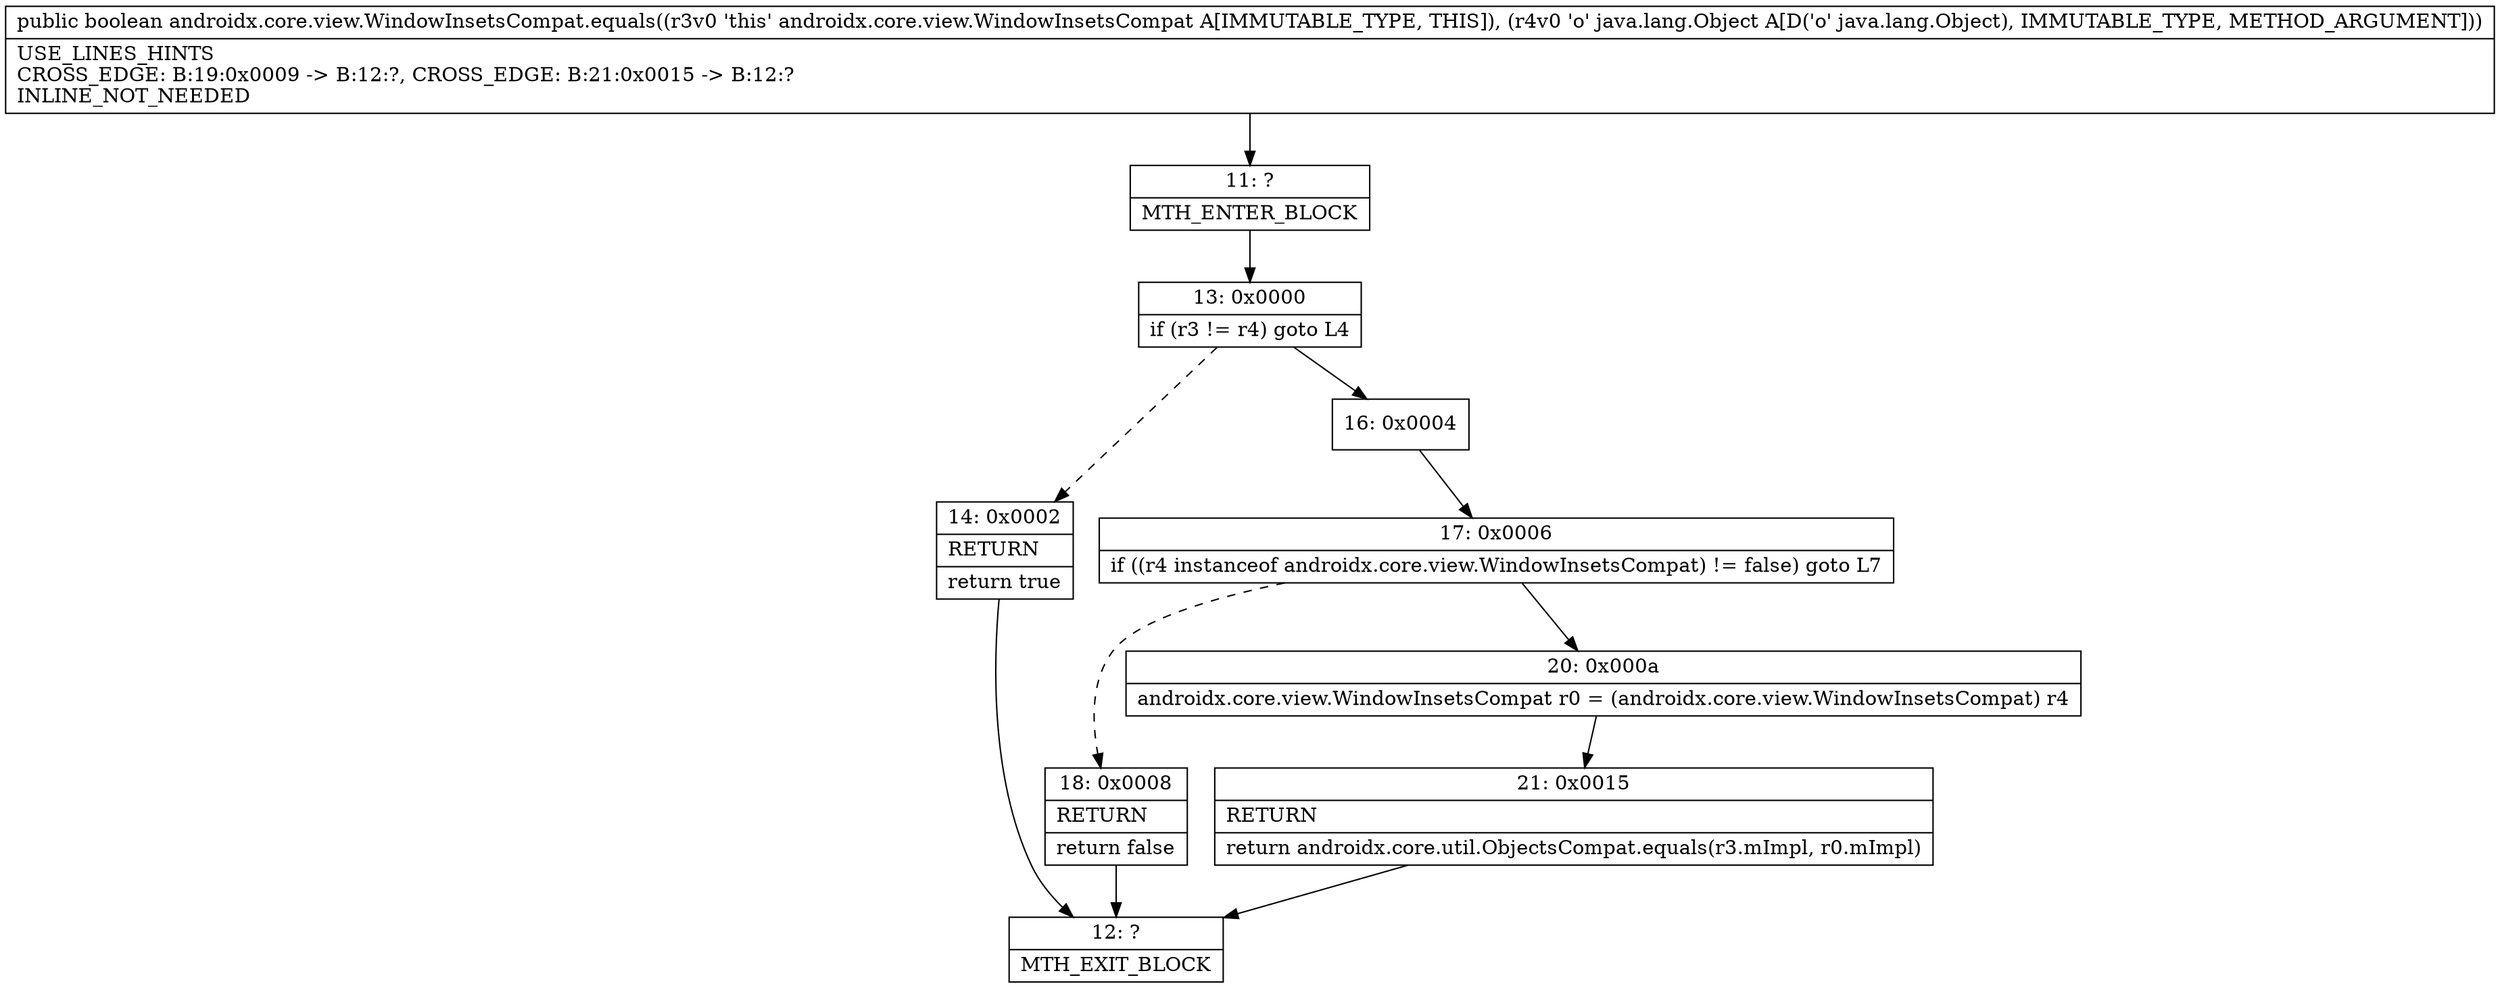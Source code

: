 digraph "CFG forandroidx.core.view.WindowInsetsCompat.equals(Ljava\/lang\/Object;)Z" {
Node_11 [shape=record,label="{11\:\ ?|MTH_ENTER_BLOCK\l}"];
Node_13 [shape=record,label="{13\:\ 0x0000|if (r3 != r4) goto L4\l}"];
Node_14 [shape=record,label="{14\:\ 0x0002|RETURN\l|return true\l}"];
Node_12 [shape=record,label="{12\:\ ?|MTH_EXIT_BLOCK\l}"];
Node_16 [shape=record,label="{16\:\ 0x0004}"];
Node_17 [shape=record,label="{17\:\ 0x0006|if ((r4 instanceof androidx.core.view.WindowInsetsCompat) != false) goto L7\l}"];
Node_18 [shape=record,label="{18\:\ 0x0008|RETURN\l|return false\l}"];
Node_20 [shape=record,label="{20\:\ 0x000a|androidx.core.view.WindowInsetsCompat r0 = (androidx.core.view.WindowInsetsCompat) r4\l}"];
Node_21 [shape=record,label="{21\:\ 0x0015|RETURN\l|return androidx.core.util.ObjectsCompat.equals(r3.mImpl, r0.mImpl)\l}"];
MethodNode[shape=record,label="{public boolean androidx.core.view.WindowInsetsCompat.equals((r3v0 'this' androidx.core.view.WindowInsetsCompat A[IMMUTABLE_TYPE, THIS]), (r4v0 'o' java.lang.Object A[D('o' java.lang.Object), IMMUTABLE_TYPE, METHOD_ARGUMENT]))  | USE_LINES_HINTS\lCROSS_EDGE: B:19:0x0009 \-\> B:12:?, CROSS_EDGE: B:21:0x0015 \-\> B:12:?\lINLINE_NOT_NEEDED\l}"];
MethodNode -> Node_11;Node_11 -> Node_13;
Node_13 -> Node_14[style=dashed];
Node_13 -> Node_16;
Node_14 -> Node_12;
Node_16 -> Node_17;
Node_17 -> Node_18[style=dashed];
Node_17 -> Node_20;
Node_18 -> Node_12;
Node_20 -> Node_21;
Node_21 -> Node_12;
}

